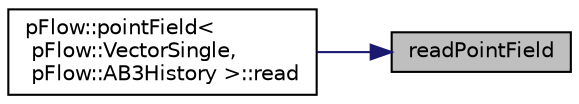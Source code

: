 digraph "readPointField"
{
 // LATEX_PDF_SIZE
  edge [fontname="Helvetica",fontsize="10",labelfontname="Helvetica",labelfontsize="10"];
  node [fontname="Helvetica",fontsize="10",shape=record];
  rankdir="RL";
  Node1 [label="readPointField",height=0.2,width=0.4,color="black", fillcolor="grey75", style="filled", fontcolor="black",tooltip=" "];
  Node1 -> Node2 [dir="back",color="midnightblue",fontsize="10",style="solid",fontname="Helvetica"];
  Node2 [label="pFlow::pointField\<\l pFlow::VectorSingle,\l pFlow::AB3History \>::read",height=0.2,width=0.4,color="black", fillcolor="white", style="filled",URL="$classpFlow_1_1pointField.html#a1c713f45ca620694735a6a21959cc408",tooltip=" "];
}
